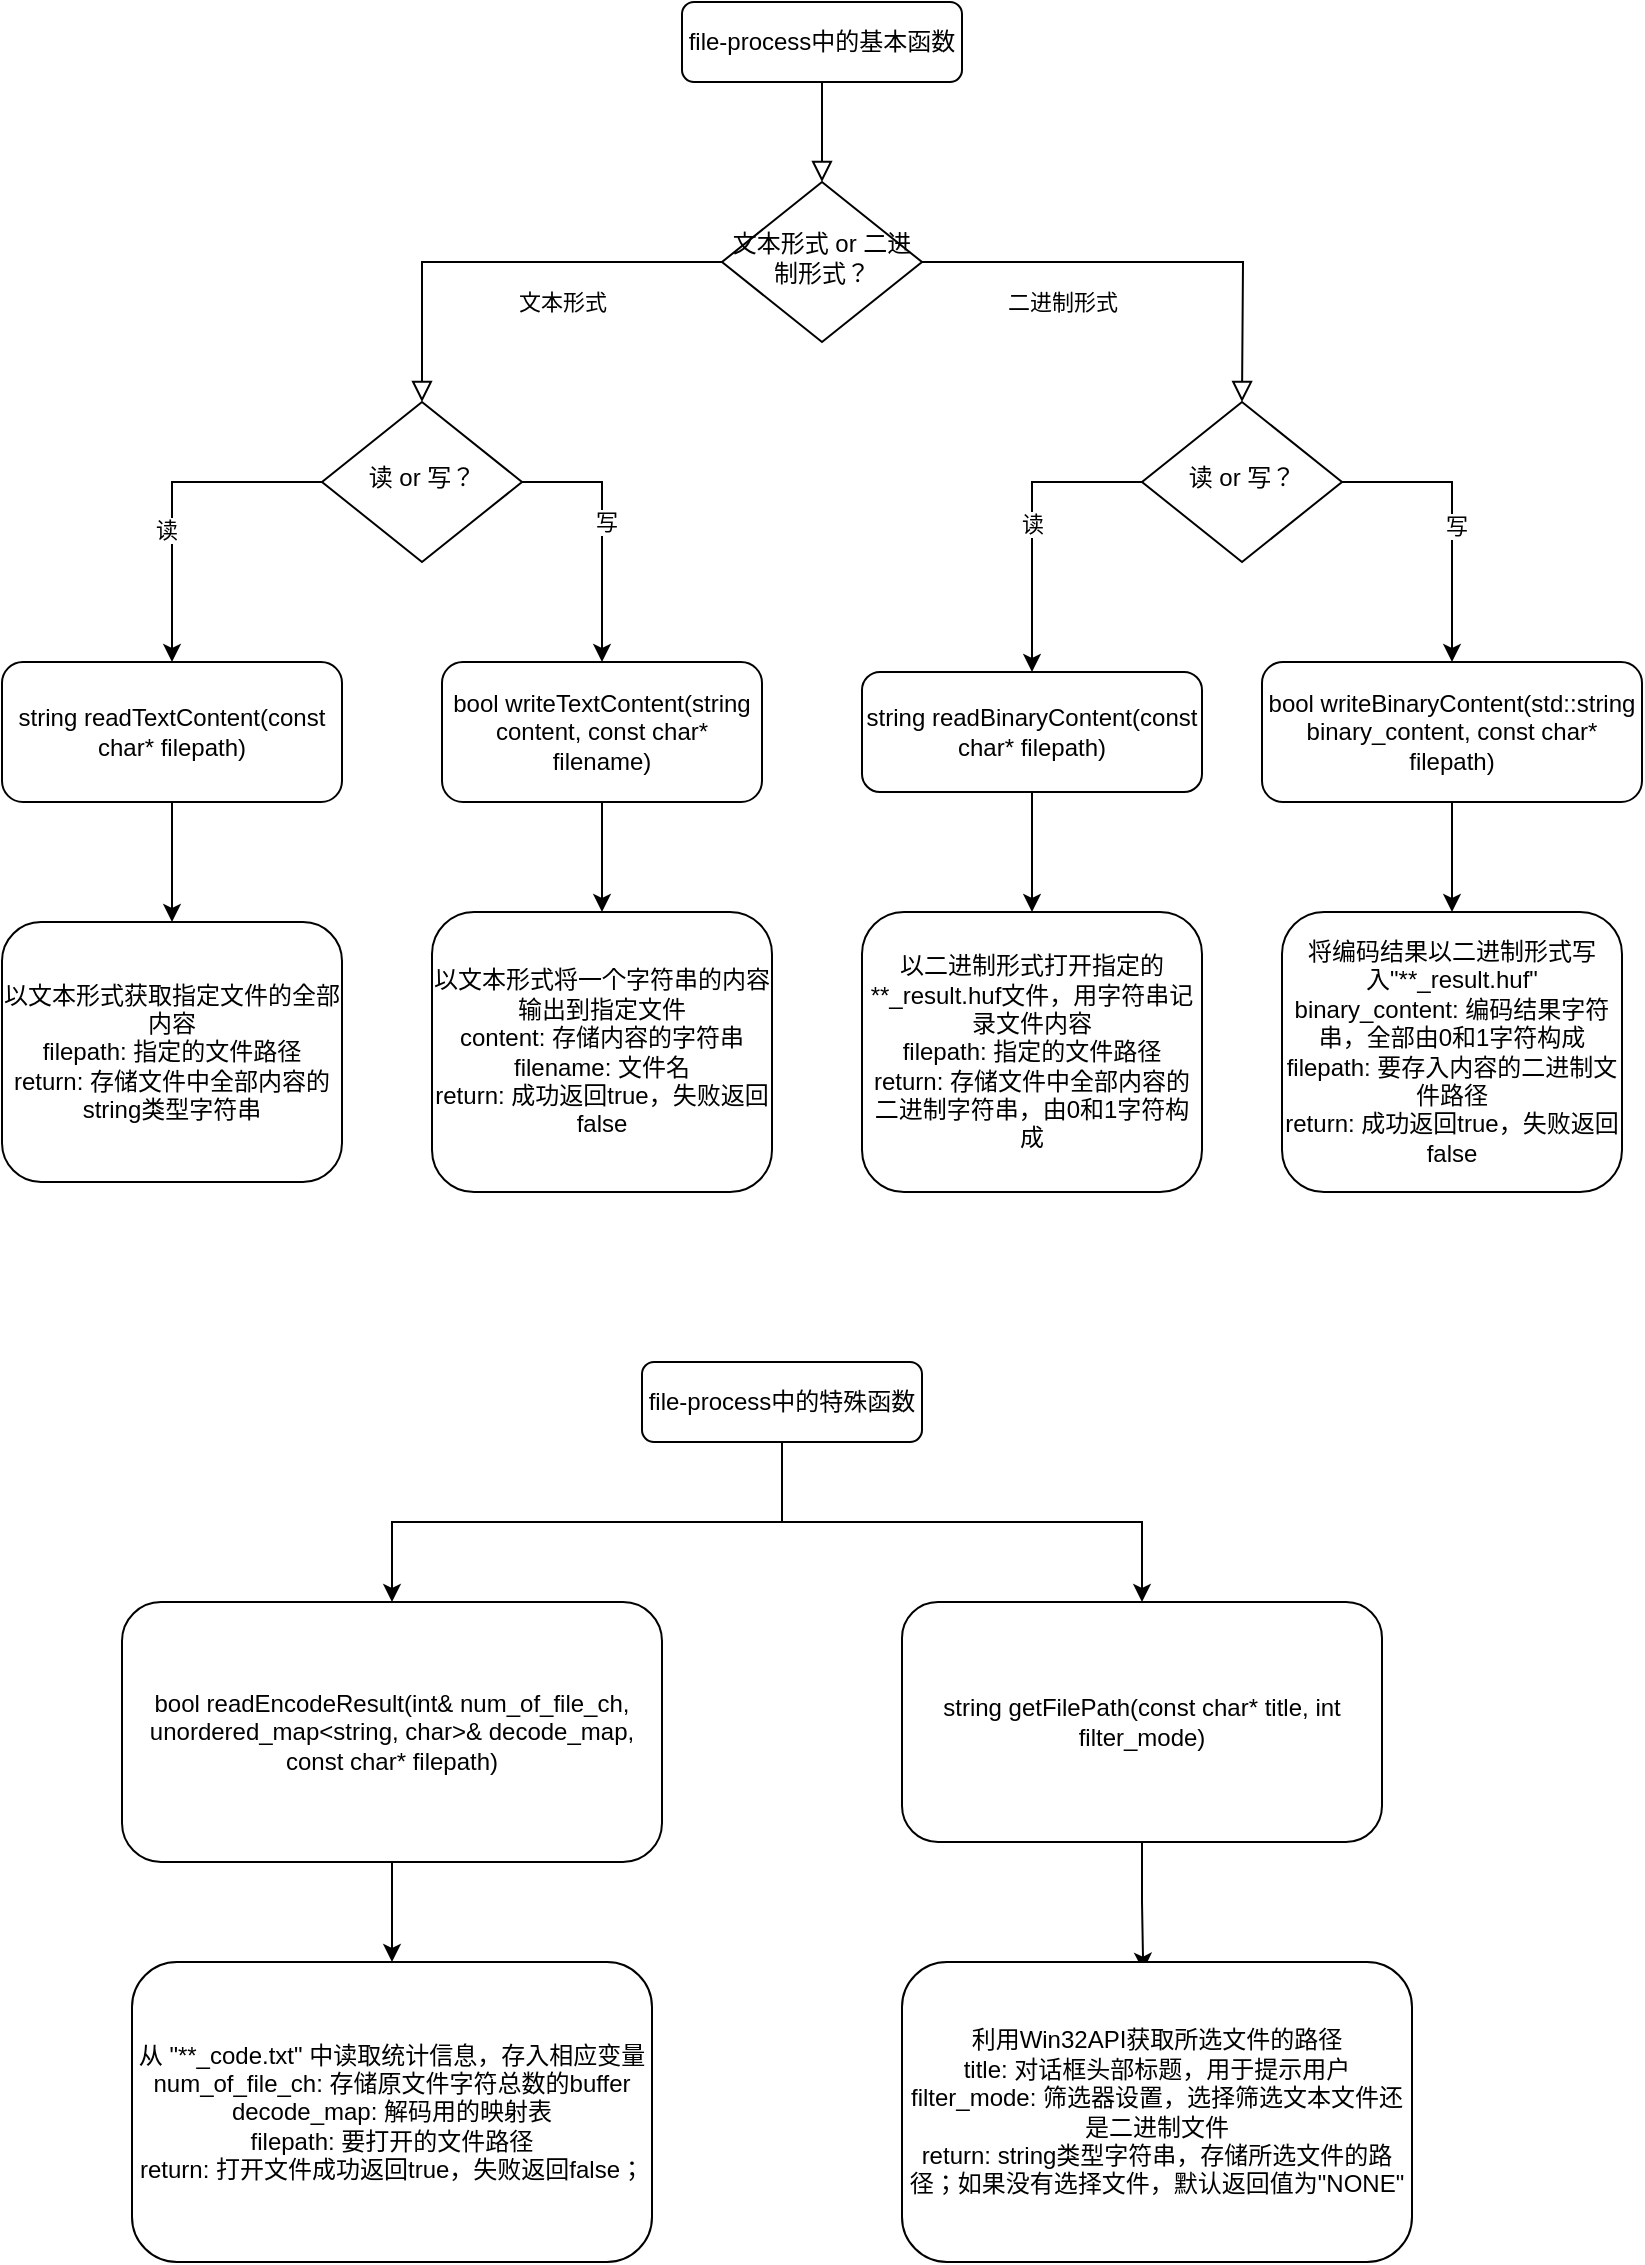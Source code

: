 <mxfile version="15.2.7" type="device"><diagram id="C5RBs43oDa-KdzZeNtuy" name="Page-1"><mxGraphModel dx="773" dy="573" grid="1" gridSize="10" guides="1" tooltips="1" connect="1" arrows="1" fold="1" page="1" pageScale="1" pageWidth="1200" pageHeight="1920" math="0" shadow="0"><root><mxCell id="WIyWlLk6GJQsqaUBKTNV-0"/><mxCell id="WIyWlLk6GJQsqaUBKTNV-1" parent="WIyWlLk6GJQsqaUBKTNV-0"/><mxCell id="WIyWlLk6GJQsqaUBKTNV-2" value="" style="rounded=0;html=1;jettySize=auto;orthogonalLoop=1;fontSize=11;endArrow=block;endFill=0;endSize=8;strokeWidth=1;shadow=0;labelBackgroundColor=none;edgeStyle=orthogonalEdgeStyle;" parent="WIyWlLk6GJQsqaUBKTNV-1" source="WIyWlLk6GJQsqaUBKTNV-3" target="WIyWlLk6GJQsqaUBKTNV-6" edge="1"><mxGeometry relative="1" as="geometry"/></mxCell><mxCell id="WIyWlLk6GJQsqaUBKTNV-3" value="file-process中的基本函数" style="rounded=1;whiteSpace=wrap;html=1;fontSize=12;glass=0;strokeWidth=1;shadow=0;" parent="WIyWlLk6GJQsqaUBKTNV-1" vertex="1"><mxGeometry x="490" y="290" width="140" height="40" as="geometry"/></mxCell><mxCell id="WIyWlLk6GJQsqaUBKTNV-4" value="文本形式" style="rounded=0;html=1;jettySize=auto;orthogonalLoop=1;fontSize=11;endArrow=block;endFill=0;endSize=8;strokeWidth=1;shadow=0;labelBackgroundColor=none;edgeStyle=orthogonalEdgeStyle;" parent="WIyWlLk6GJQsqaUBKTNV-1" source="WIyWlLk6GJQsqaUBKTNV-6" target="WIyWlLk6GJQsqaUBKTNV-10" edge="1"><mxGeometry x="-0.273" y="20" relative="1" as="geometry"><mxPoint as="offset"/></mxGeometry></mxCell><mxCell id="WIyWlLk6GJQsqaUBKTNV-5" value="二进制形式" style="edgeStyle=orthogonalEdgeStyle;rounded=0;html=1;jettySize=auto;orthogonalLoop=1;fontSize=11;endArrow=block;endFill=0;endSize=8;strokeWidth=1;shadow=0;labelBackgroundColor=none;" parent="WIyWlLk6GJQsqaUBKTNV-1" source="WIyWlLk6GJQsqaUBKTNV-6" edge="1"><mxGeometry x="-0.391" y="-20" relative="1" as="geometry"><mxPoint as="offset"/><mxPoint x="770" y="490" as="targetPoint"/></mxGeometry></mxCell><mxCell id="WIyWlLk6GJQsqaUBKTNV-6" value="文本形式 or 二进制形式？" style="rhombus;whiteSpace=wrap;html=1;shadow=0;fontFamily=Helvetica;fontSize=12;align=center;strokeWidth=1;spacing=6;spacingTop=-4;" parent="WIyWlLk6GJQsqaUBKTNV-1" vertex="1"><mxGeometry x="510" y="380" width="100" height="80" as="geometry"/></mxCell><mxCell id="Xhtoltjxf4OGYDf-oUCC-7" style="edgeStyle=orthogonalEdgeStyle;rounded=0;orthogonalLoop=1;jettySize=auto;html=1;exitX=0;exitY=0.5;exitDx=0;exitDy=0;" edge="1" parent="WIyWlLk6GJQsqaUBKTNV-1" source="WIyWlLk6GJQsqaUBKTNV-10" target="Xhtoltjxf4OGYDf-oUCC-6"><mxGeometry relative="1" as="geometry"/></mxCell><mxCell id="Xhtoltjxf4OGYDf-oUCC-11" value="读" style="edgeLabel;html=1;align=center;verticalAlign=middle;resizable=0;points=[];" vertex="1" connectable="0" parent="Xhtoltjxf4OGYDf-oUCC-7"><mxGeometry x="0.196" y="-3" relative="1" as="geometry"><mxPoint as="offset"/></mxGeometry></mxCell><mxCell id="Xhtoltjxf4OGYDf-oUCC-8" style="edgeStyle=orthogonalEdgeStyle;rounded=0;orthogonalLoop=1;jettySize=auto;html=1;exitX=1;exitY=0.5;exitDx=0;exitDy=0;entryX=0.5;entryY=0;entryDx=0;entryDy=0;" edge="1" parent="WIyWlLk6GJQsqaUBKTNV-1" source="WIyWlLk6GJQsqaUBKTNV-10" target="Xhtoltjxf4OGYDf-oUCC-5"><mxGeometry relative="1" as="geometry"/></mxCell><mxCell id="Xhtoltjxf4OGYDf-oUCC-12" value="写" style="edgeLabel;html=1;align=center;verticalAlign=middle;resizable=0;points=[];" vertex="1" connectable="0" parent="Xhtoltjxf4OGYDf-oUCC-8"><mxGeometry x="-0.082" y="2" relative="1" as="geometry"><mxPoint as="offset"/></mxGeometry></mxCell><mxCell id="WIyWlLk6GJQsqaUBKTNV-10" value="读 or 写？" style="rhombus;whiteSpace=wrap;html=1;shadow=0;fontFamily=Helvetica;fontSize=12;align=center;strokeWidth=1;spacing=6;spacingTop=-4;" parent="WIyWlLk6GJQsqaUBKTNV-1" vertex="1"><mxGeometry x="310" y="490" width="100" height="80" as="geometry"/></mxCell><mxCell id="Xhtoltjxf4OGYDf-oUCC-9" style="edgeStyle=orthogonalEdgeStyle;rounded=0;orthogonalLoop=1;jettySize=auto;html=1;exitX=0;exitY=0.5;exitDx=0;exitDy=0;entryX=0.5;entryY=0;entryDx=0;entryDy=0;" edge="1" parent="WIyWlLk6GJQsqaUBKTNV-1" source="Xhtoltjxf4OGYDf-oUCC-0" target="Xhtoltjxf4OGYDf-oUCC-3"><mxGeometry relative="1" as="geometry"/></mxCell><mxCell id="Xhtoltjxf4OGYDf-oUCC-13" value="读" style="edgeLabel;html=1;align=center;verticalAlign=middle;resizable=0;points=[];" vertex="1" connectable="0" parent="Xhtoltjxf4OGYDf-oUCC-9"><mxGeometry x="0.009" relative="1" as="geometry"><mxPoint as="offset"/></mxGeometry></mxCell><mxCell id="Xhtoltjxf4OGYDf-oUCC-10" style="edgeStyle=orthogonalEdgeStyle;rounded=0;orthogonalLoop=1;jettySize=auto;html=1;exitX=1;exitY=0.5;exitDx=0;exitDy=0;entryX=0.5;entryY=0;entryDx=0;entryDy=0;" edge="1" parent="WIyWlLk6GJQsqaUBKTNV-1" source="Xhtoltjxf4OGYDf-oUCC-0" target="Xhtoltjxf4OGYDf-oUCC-4"><mxGeometry relative="1" as="geometry"/></mxCell><mxCell id="Xhtoltjxf4OGYDf-oUCC-14" value="写" style="edgeLabel;html=1;align=center;verticalAlign=middle;resizable=0;points=[];" vertex="1" connectable="0" parent="Xhtoltjxf4OGYDf-oUCC-10"><mxGeometry x="0.058" y="2" relative="1" as="geometry"><mxPoint as="offset"/></mxGeometry></mxCell><mxCell id="Xhtoltjxf4OGYDf-oUCC-0" value="读 or 写？" style="rhombus;whiteSpace=wrap;html=1;shadow=0;fontFamily=Helvetica;fontSize=12;align=center;strokeWidth=1;spacing=6;spacingTop=-4;" vertex="1" parent="WIyWlLk6GJQsqaUBKTNV-1"><mxGeometry x="720" y="490" width="100" height="80" as="geometry"/></mxCell><mxCell id="Xhtoltjxf4OGYDf-oUCC-24" style="edgeStyle=orthogonalEdgeStyle;rounded=0;orthogonalLoop=1;jettySize=auto;html=1;exitX=0.5;exitY=1;exitDx=0;exitDy=0;entryX=0.5;entryY=0;entryDx=0;entryDy=0;" edge="1" parent="WIyWlLk6GJQsqaUBKTNV-1" source="Xhtoltjxf4OGYDf-oUCC-3" target="Xhtoltjxf4OGYDf-oUCC-20"><mxGeometry relative="1" as="geometry"/></mxCell><mxCell id="Xhtoltjxf4OGYDf-oUCC-3" value="string readBinaryContent(const char* filepath)" style="rounded=1;whiteSpace=wrap;html=1;fontSize=12;glass=0;strokeWidth=1;shadow=0;" vertex="1" parent="WIyWlLk6GJQsqaUBKTNV-1"><mxGeometry x="580" y="625" width="170" height="60" as="geometry"/></mxCell><mxCell id="Xhtoltjxf4OGYDf-oUCC-25" style="edgeStyle=orthogonalEdgeStyle;rounded=0;orthogonalLoop=1;jettySize=auto;html=1;exitX=0.5;exitY=1;exitDx=0;exitDy=0;entryX=0.5;entryY=0;entryDx=0;entryDy=0;" edge="1" parent="WIyWlLk6GJQsqaUBKTNV-1" source="Xhtoltjxf4OGYDf-oUCC-4" target="Xhtoltjxf4OGYDf-oUCC-19"><mxGeometry relative="1" as="geometry"/></mxCell><mxCell id="Xhtoltjxf4OGYDf-oUCC-4" value="bool writeBinaryContent(std::string binary_content, const char* filepath)" style="rounded=1;whiteSpace=wrap;html=1;fontSize=12;glass=0;strokeWidth=1;shadow=0;" vertex="1" parent="WIyWlLk6GJQsqaUBKTNV-1"><mxGeometry x="780" y="620" width="190" height="70" as="geometry"/></mxCell><mxCell id="Xhtoltjxf4OGYDf-oUCC-23" style="edgeStyle=orthogonalEdgeStyle;rounded=0;orthogonalLoop=1;jettySize=auto;html=1;exitX=0.5;exitY=1;exitDx=0;exitDy=0;entryX=0.5;entryY=0;entryDx=0;entryDy=0;" edge="1" parent="WIyWlLk6GJQsqaUBKTNV-1" source="Xhtoltjxf4OGYDf-oUCC-5" target="Xhtoltjxf4OGYDf-oUCC-17"><mxGeometry relative="1" as="geometry"/></mxCell><mxCell id="Xhtoltjxf4OGYDf-oUCC-5" value="bool writeTextContent(string content, const char* filename)" style="rounded=1;whiteSpace=wrap;html=1;fontSize=12;glass=0;strokeWidth=1;shadow=0;" vertex="1" parent="WIyWlLk6GJQsqaUBKTNV-1"><mxGeometry x="370" y="620" width="160" height="70" as="geometry"/></mxCell><mxCell id="Xhtoltjxf4OGYDf-oUCC-21" style="edgeStyle=orthogonalEdgeStyle;rounded=0;orthogonalLoop=1;jettySize=auto;html=1;exitX=0.5;exitY=1;exitDx=0;exitDy=0;entryX=0.5;entryY=0;entryDx=0;entryDy=0;" edge="1" parent="WIyWlLk6GJQsqaUBKTNV-1" source="Xhtoltjxf4OGYDf-oUCC-6" target="Xhtoltjxf4OGYDf-oUCC-18"><mxGeometry relative="1" as="geometry"/></mxCell><mxCell id="Xhtoltjxf4OGYDf-oUCC-6" value="string readTextContent(const char* filepath)" style="rounded=1;whiteSpace=wrap;html=1;fontSize=12;glass=0;strokeWidth=1;shadow=0;" vertex="1" parent="WIyWlLk6GJQsqaUBKTNV-1"><mxGeometry x="150" y="620" width="170" height="70" as="geometry"/></mxCell><mxCell id="Xhtoltjxf4OGYDf-oUCC-17" value="&lt;div&gt;以文本形式将一个字符串的内容输出到指定文件&lt;/div&gt;&lt;div&gt;content: 存储内容的字符串&lt;/div&gt;&lt;div&gt;filename: 文件名&lt;/div&gt;&lt;div&gt;return: 成功返回true，失败返回false&lt;/div&gt;" style="rounded=1;whiteSpace=wrap;html=1;fontSize=12;glass=0;strokeWidth=1;shadow=0;" vertex="1" parent="WIyWlLk6GJQsqaUBKTNV-1"><mxGeometry x="365" y="745" width="170" height="140" as="geometry"/></mxCell><mxCell id="Xhtoltjxf4OGYDf-oUCC-18" value="&lt;div&gt;以文本形式获取指定文件的全部内容&lt;/div&gt;&lt;div&gt;filepath: 指定的文件路径&lt;/div&gt;&lt;div&gt;return: 存储文件中全部内容的string类型字符串&lt;/div&gt;" style="rounded=1;whiteSpace=wrap;html=1;fontSize=12;glass=0;strokeWidth=1;shadow=0;" vertex="1" parent="WIyWlLk6GJQsqaUBKTNV-1"><mxGeometry x="150" y="750" width="170" height="130" as="geometry"/></mxCell><mxCell id="Xhtoltjxf4OGYDf-oUCC-19" value="&lt;div&gt;将编码结果以二进制形式写入&quot;**_result.huf&quot;&lt;/div&gt;&lt;div&gt;binary_content: 编码结果字符串，全部由0和1字符构成&lt;/div&gt;&lt;div&gt;filepath: 要存入内容的二进制文件路径&lt;/div&gt;&lt;div&gt;return: 成功返回true，失败返回false&lt;/div&gt;" style="rounded=1;whiteSpace=wrap;html=1;fontSize=12;glass=0;strokeWidth=1;shadow=0;" vertex="1" parent="WIyWlLk6GJQsqaUBKTNV-1"><mxGeometry x="790" y="745" width="170" height="140" as="geometry"/></mxCell><mxCell id="Xhtoltjxf4OGYDf-oUCC-20" value="&lt;div&gt;以二进制形式打开指定的**_result.huf文件，用字符串记录文件内容&lt;/div&gt;&lt;div&gt;filepath: 指定的文件路径&lt;/div&gt;&lt;div&gt;return: 存储文件中全部内容的二进制字符串，由0和1字符构成&lt;/div&gt;" style="rounded=1;whiteSpace=wrap;html=1;fontSize=12;glass=0;strokeWidth=1;shadow=0;" vertex="1" parent="WIyWlLk6GJQsqaUBKTNV-1"><mxGeometry x="580" y="745" width="170" height="140" as="geometry"/></mxCell><mxCell id="Xhtoltjxf4OGYDf-oUCC-31" style="edgeStyle=orthogonalEdgeStyle;rounded=0;orthogonalLoop=1;jettySize=auto;html=1;exitX=0.5;exitY=1;exitDx=0;exitDy=0;entryX=0.5;entryY=0;entryDx=0;entryDy=0;" edge="1" parent="WIyWlLk6GJQsqaUBKTNV-1" source="Xhtoltjxf4OGYDf-oUCC-26" target="Xhtoltjxf4OGYDf-oUCC-28"><mxGeometry relative="1" as="geometry"/></mxCell><mxCell id="Xhtoltjxf4OGYDf-oUCC-32" style="edgeStyle=orthogonalEdgeStyle;rounded=0;orthogonalLoop=1;jettySize=auto;html=1;exitX=0.5;exitY=1;exitDx=0;exitDy=0;entryX=0.5;entryY=0;entryDx=0;entryDy=0;" edge="1" parent="WIyWlLk6GJQsqaUBKTNV-1" source="Xhtoltjxf4OGYDf-oUCC-26" target="Xhtoltjxf4OGYDf-oUCC-27"><mxGeometry relative="1" as="geometry"/></mxCell><mxCell id="Xhtoltjxf4OGYDf-oUCC-26" value="file-process中的特殊函数" style="rounded=1;whiteSpace=wrap;html=1;fontSize=12;glass=0;strokeWidth=1;shadow=0;" vertex="1" parent="WIyWlLk6GJQsqaUBKTNV-1"><mxGeometry x="470" y="970" width="140" height="40" as="geometry"/></mxCell><mxCell id="Xhtoltjxf4OGYDf-oUCC-34" style="edgeStyle=orthogonalEdgeStyle;rounded=0;orthogonalLoop=1;jettySize=auto;html=1;exitX=0.5;exitY=1;exitDx=0;exitDy=0;entryX=0.473;entryY=0.029;entryDx=0;entryDy=0;entryPerimeter=0;" edge="1" parent="WIyWlLk6GJQsqaUBKTNV-1" source="Xhtoltjxf4OGYDf-oUCC-27" target="Xhtoltjxf4OGYDf-oUCC-30"><mxGeometry relative="1" as="geometry"/></mxCell><mxCell id="Xhtoltjxf4OGYDf-oUCC-27" value="string getFilePath(const char* title, int filter_mode)" style="rounded=1;whiteSpace=wrap;html=1;fontSize=12;glass=0;strokeWidth=1;shadow=0;" vertex="1" parent="WIyWlLk6GJQsqaUBKTNV-1"><mxGeometry x="600" y="1090" width="240" height="120" as="geometry"/></mxCell><mxCell id="Xhtoltjxf4OGYDf-oUCC-33" style="edgeStyle=orthogonalEdgeStyle;rounded=0;orthogonalLoop=1;jettySize=auto;html=1;exitX=0.5;exitY=1;exitDx=0;exitDy=0;entryX=0.5;entryY=0;entryDx=0;entryDy=0;" edge="1" parent="WIyWlLk6GJQsqaUBKTNV-1" source="Xhtoltjxf4OGYDf-oUCC-28" target="Xhtoltjxf4OGYDf-oUCC-29"><mxGeometry relative="1" as="geometry"/></mxCell><mxCell id="Xhtoltjxf4OGYDf-oUCC-28" value="&lt;div&gt;bool readEncodeResult(int&amp;amp; num_of_file_ch, unordered_map&amp;lt;string, char&amp;gt;&amp;amp; decode_map,&lt;/div&gt;&lt;div&gt;&lt;span&gt;&#9;&#9;&lt;/span&gt;const char* filepath)&lt;/div&gt;" style="rounded=1;whiteSpace=wrap;html=1;fontSize=12;glass=0;strokeWidth=1;shadow=0;" vertex="1" parent="WIyWlLk6GJQsqaUBKTNV-1"><mxGeometry x="210" y="1090" width="270" height="130" as="geometry"/></mxCell><mxCell id="Xhtoltjxf4OGYDf-oUCC-29" value="&lt;div&gt;从 &quot;**_code.txt&quot; 中读取统计信息，存入相应变量&lt;/div&gt;&lt;div&gt;num_of_file_ch: 存储原文件字符总数的buffer&lt;/div&gt;&lt;div&gt;decode_map: 解码用的映射表&lt;/div&gt;&lt;div&gt;filepath: 要打开的文件路径&lt;/div&gt;&lt;div&gt;return: 打开文件成功返回true，失败返回false；&lt;/div&gt;" style="rounded=1;whiteSpace=wrap;html=1;fontSize=12;glass=0;strokeWidth=1;shadow=0;" vertex="1" parent="WIyWlLk6GJQsqaUBKTNV-1"><mxGeometry x="215" y="1270" width="260" height="150" as="geometry"/></mxCell><mxCell id="Xhtoltjxf4OGYDf-oUCC-30" value="&lt;div&gt;利用Win32API获取所选文件的路径&lt;/div&gt;&lt;div&gt;title: 对话框头部标题，用于提示用户&lt;/div&gt;&lt;div&gt;filter_mode: 筛选器设置，选择筛选文本文件还是二进制文件&lt;/div&gt;&lt;div&gt;return: string类型字符串，存储所选文件的路径；如果没有选择文件，默认返回值为&quot;NONE&quot;&lt;/div&gt;" style="rounded=1;whiteSpace=wrap;html=1;fontSize=12;glass=0;strokeWidth=1;shadow=0;" vertex="1" parent="WIyWlLk6GJQsqaUBKTNV-1"><mxGeometry x="600" y="1270" width="255" height="150" as="geometry"/></mxCell></root></mxGraphModel></diagram></mxfile>